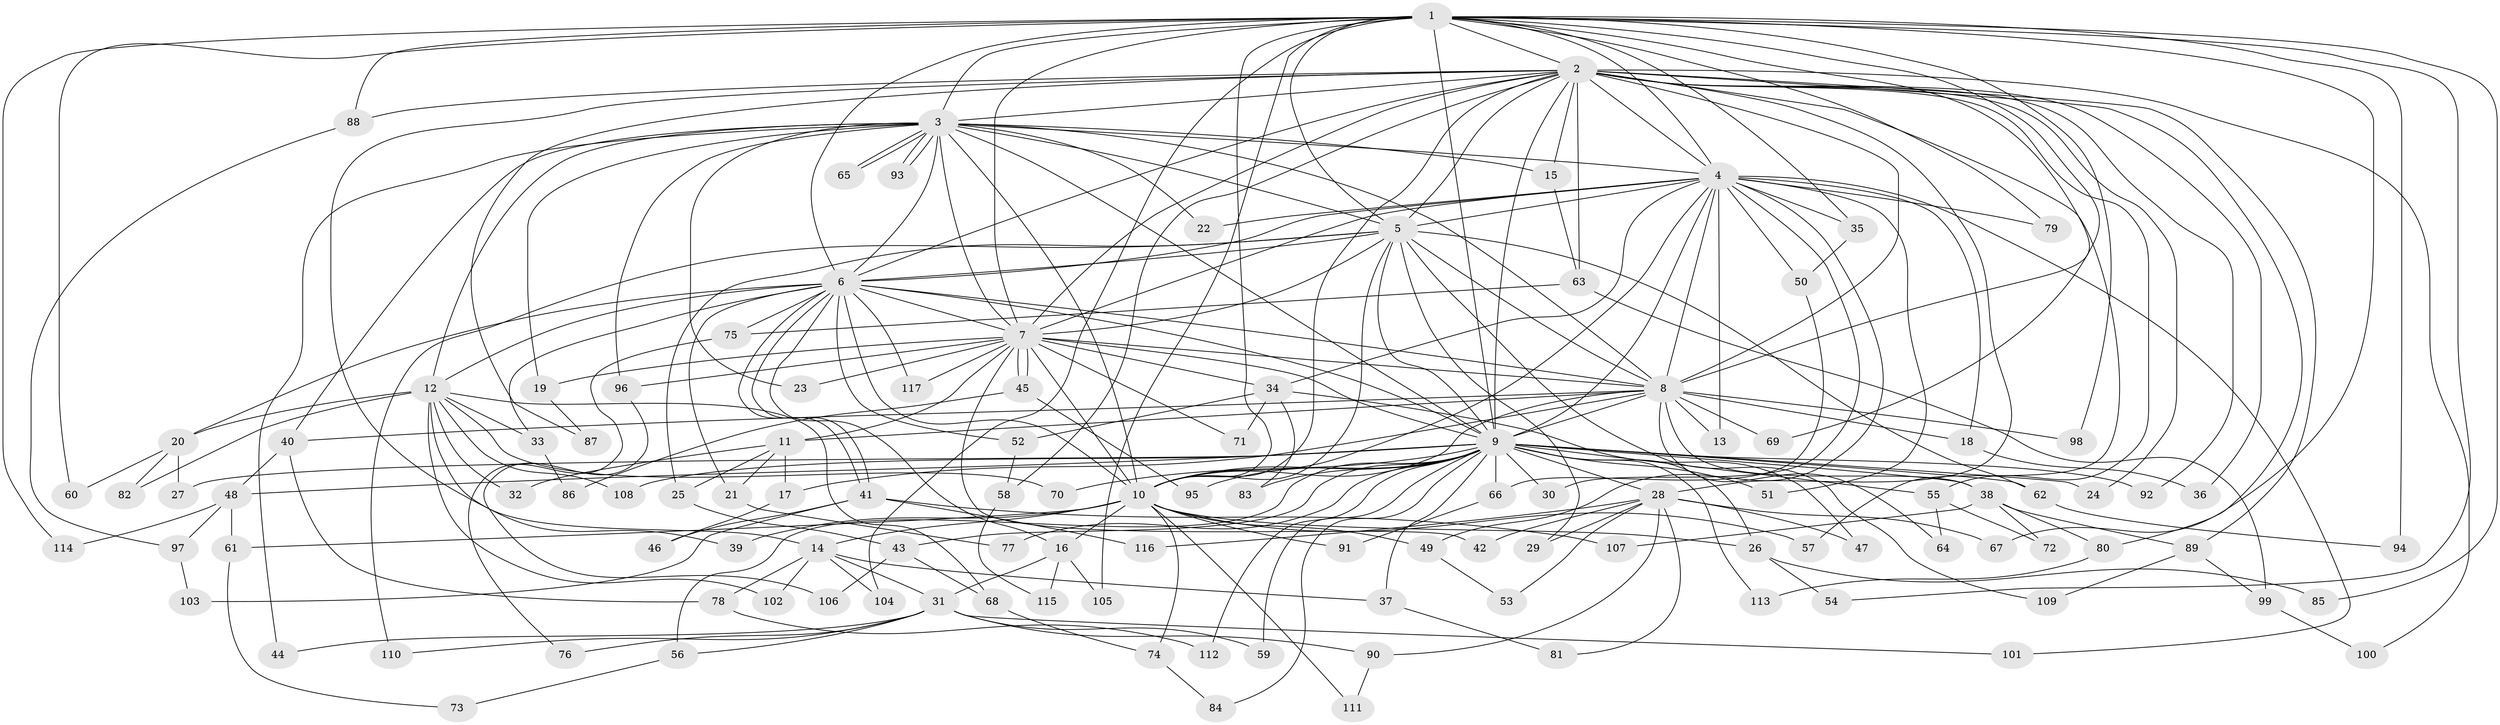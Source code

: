 // coarse degree distribution, {21: 0.037037037037037035, 19: 0.024691358024691357, 14: 0.012345679012345678, 20: 0.012345679012345678, 18: 0.024691358024691357, 40: 0.012345679012345678, 7: 0.012345679012345678, 10: 0.012345679012345678, 2: 0.48148148148148145, 13: 0.012345679012345678, 5: 0.037037037037037035, 3: 0.2222222222222222, 4: 0.06172839506172839, 6: 0.037037037037037035}
// Generated by graph-tools (version 1.1) at 2025/17/03/04/25 18:17:28]
// undirected, 117 vertices, 259 edges
graph export_dot {
graph [start="1"]
  node [color=gray90,style=filled];
  1;
  2;
  3;
  4;
  5;
  6;
  7;
  8;
  9;
  10;
  11;
  12;
  13;
  14;
  15;
  16;
  17;
  18;
  19;
  20;
  21;
  22;
  23;
  24;
  25;
  26;
  27;
  28;
  29;
  30;
  31;
  32;
  33;
  34;
  35;
  36;
  37;
  38;
  39;
  40;
  41;
  42;
  43;
  44;
  45;
  46;
  47;
  48;
  49;
  50;
  51;
  52;
  53;
  54;
  55;
  56;
  57;
  58;
  59;
  60;
  61;
  62;
  63;
  64;
  65;
  66;
  67;
  68;
  69;
  70;
  71;
  72;
  73;
  74;
  75;
  76;
  77;
  78;
  79;
  80;
  81;
  82;
  83;
  84;
  85;
  86;
  87;
  88;
  89;
  90;
  91;
  92;
  93;
  94;
  95;
  96;
  97;
  98;
  99;
  100;
  101;
  102;
  103;
  104;
  105;
  106;
  107;
  108;
  109;
  110;
  111;
  112;
  113;
  114;
  115;
  116;
  117;
  1 -- 2;
  1 -- 3;
  1 -- 4;
  1 -- 5;
  1 -- 6;
  1 -- 7;
  1 -- 8;
  1 -- 9;
  1 -- 10;
  1 -- 35;
  1 -- 54;
  1 -- 60;
  1 -- 67;
  1 -- 69;
  1 -- 79;
  1 -- 85;
  1 -- 88;
  1 -- 94;
  1 -- 98;
  1 -- 104;
  1 -- 105;
  1 -- 114;
  2 -- 3;
  2 -- 4;
  2 -- 5;
  2 -- 6;
  2 -- 7;
  2 -- 8;
  2 -- 9;
  2 -- 10;
  2 -- 14;
  2 -- 15;
  2 -- 24;
  2 -- 28;
  2 -- 36;
  2 -- 55;
  2 -- 57;
  2 -- 58;
  2 -- 63;
  2 -- 80;
  2 -- 87;
  2 -- 88;
  2 -- 89;
  2 -- 92;
  2 -- 100;
  3 -- 4;
  3 -- 5;
  3 -- 6;
  3 -- 7;
  3 -- 8;
  3 -- 9;
  3 -- 10;
  3 -- 12;
  3 -- 15;
  3 -- 19;
  3 -- 22;
  3 -- 23;
  3 -- 40;
  3 -- 44;
  3 -- 65;
  3 -- 65;
  3 -- 93;
  3 -- 93;
  3 -- 96;
  4 -- 5;
  4 -- 6;
  4 -- 7;
  4 -- 8;
  4 -- 9;
  4 -- 10;
  4 -- 13;
  4 -- 18;
  4 -- 22;
  4 -- 30;
  4 -- 34;
  4 -- 35;
  4 -- 49;
  4 -- 50;
  4 -- 51;
  4 -- 79;
  4 -- 101;
  5 -- 6;
  5 -- 7;
  5 -- 8;
  5 -- 9;
  5 -- 10;
  5 -- 25;
  5 -- 29;
  5 -- 62;
  5 -- 109;
  5 -- 110;
  6 -- 7;
  6 -- 8;
  6 -- 9;
  6 -- 10;
  6 -- 12;
  6 -- 16;
  6 -- 20;
  6 -- 21;
  6 -- 33;
  6 -- 41;
  6 -- 41;
  6 -- 52;
  6 -- 75;
  6 -- 117;
  7 -- 8;
  7 -- 9;
  7 -- 10;
  7 -- 11;
  7 -- 19;
  7 -- 23;
  7 -- 34;
  7 -- 42;
  7 -- 45;
  7 -- 45;
  7 -- 71;
  7 -- 96;
  7 -- 117;
  8 -- 9;
  8 -- 10;
  8 -- 11;
  8 -- 13;
  8 -- 17;
  8 -- 18;
  8 -- 38;
  8 -- 40;
  8 -- 64;
  8 -- 69;
  8 -- 98;
  9 -- 10;
  9 -- 24;
  9 -- 26;
  9 -- 27;
  9 -- 28;
  9 -- 30;
  9 -- 37;
  9 -- 38;
  9 -- 43;
  9 -- 48;
  9 -- 51;
  9 -- 55;
  9 -- 56;
  9 -- 59;
  9 -- 62;
  9 -- 66;
  9 -- 70;
  9 -- 77;
  9 -- 83;
  9 -- 84;
  9 -- 92;
  9 -- 95;
  9 -- 108;
  9 -- 112;
  9 -- 113;
  10 -- 14;
  10 -- 16;
  10 -- 26;
  10 -- 39;
  10 -- 49;
  10 -- 57;
  10 -- 61;
  10 -- 74;
  10 -- 91;
  10 -- 111;
  11 -- 17;
  11 -- 21;
  11 -- 25;
  11 -- 32;
  12 -- 20;
  12 -- 32;
  12 -- 33;
  12 -- 39;
  12 -- 68;
  12 -- 70;
  12 -- 82;
  12 -- 102;
  12 -- 108;
  14 -- 31;
  14 -- 37;
  14 -- 78;
  14 -- 102;
  14 -- 104;
  15 -- 63;
  16 -- 31;
  16 -- 105;
  16 -- 115;
  17 -- 46;
  18 -- 36;
  19 -- 87;
  20 -- 27;
  20 -- 60;
  20 -- 82;
  21 -- 77;
  25 -- 43;
  26 -- 54;
  26 -- 85;
  28 -- 29;
  28 -- 42;
  28 -- 47;
  28 -- 53;
  28 -- 67;
  28 -- 81;
  28 -- 90;
  28 -- 116;
  31 -- 44;
  31 -- 56;
  31 -- 59;
  31 -- 76;
  31 -- 90;
  31 -- 101;
  31 -- 110;
  33 -- 86;
  34 -- 47;
  34 -- 52;
  34 -- 71;
  34 -- 83;
  35 -- 50;
  37 -- 81;
  38 -- 72;
  38 -- 80;
  38 -- 89;
  38 -- 107;
  40 -- 48;
  40 -- 78;
  41 -- 46;
  41 -- 103;
  41 -- 107;
  41 -- 116;
  43 -- 68;
  43 -- 106;
  45 -- 86;
  45 -- 95;
  48 -- 61;
  48 -- 97;
  48 -- 114;
  49 -- 53;
  50 -- 66;
  52 -- 58;
  55 -- 64;
  55 -- 72;
  56 -- 73;
  58 -- 115;
  61 -- 73;
  62 -- 94;
  63 -- 75;
  63 -- 99;
  66 -- 91;
  68 -- 74;
  74 -- 84;
  75 -- 76;
  78 -- 112;
  80 -- 113;
  88 -- 97;
  89 -- 99;
  89 -- 109;
  90 -- 111;
  96 -- 106;
  97 -- 103;
  99 -- 100;
}
